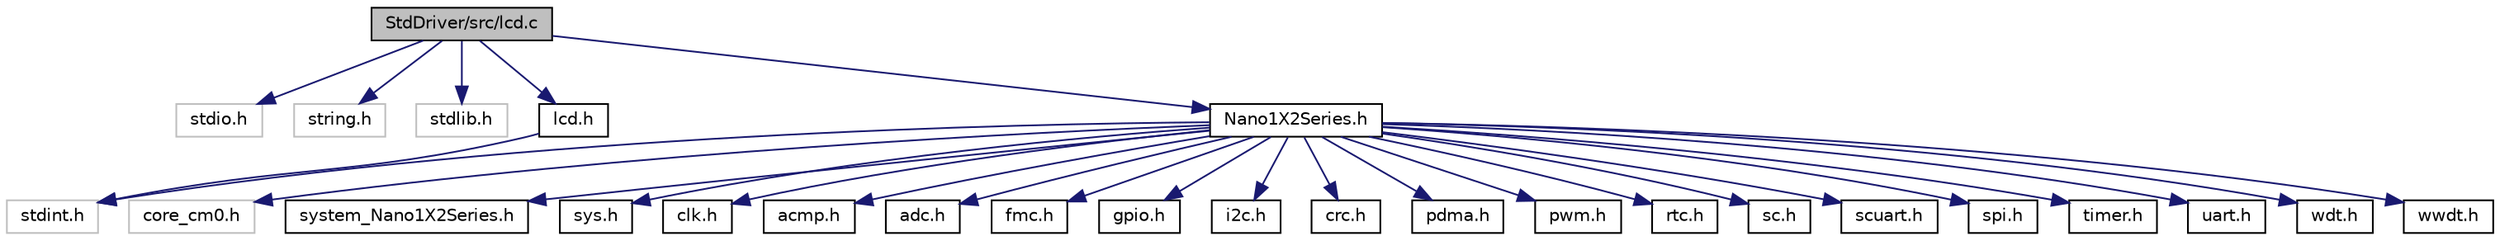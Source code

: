 digraph "StdDriver/src/lcd.c"
{
 // LATEX_PDF_SIZE
  edge [fontname="Helvetica",fontsize="10",labelfontname="Helvetica",labelfontsize="10"];
  node [fontname="Helvetica",fontsize="10",shape=record];
  Node1 [label="StdDriver/src/lcd.c",height=0.2,width=0.4,color="black", fillcolor="grey75", style="filled", fontcolor="black",tooltip="Nano 102/112 series LCD driver source file."];
  Node1 -> Node2 [color="midnightblue",fontsize="10",style="solid",fontname="Helvetica"];
  Node2 [label="stdio.h",height=0.2,width=0.4,color="grey75", fillcolor="white", style="filled",tooltip=" "];
  Node1 -> Node3 [color="midnightblue",fontsize="10",style="solid",fontname="Helvetica"];
  Node3 [label="string.h",height=0.2,width=0.4,color="grey75", fillcolor="white", style="filled",tooltip=" "];
  Node1 -> Node4 [color="midnightblue",fontsize="10",style="solid",fontname="Helvetica"];
  Node4 [label="stdlib.h",height=0.2,width=0.4,color="grey75", fillcolor="white", style="filled",tooltip=" "];
  Node1 -> Node5 [color="midnightblue",fontsize="10",style="solid",fontname="Helvetica"];
  Node5 [label="Nano1X2Series.h",height=0.2,width=0.4,color="black", fillcolor="white", style="filled",URL="$da/d91/_nano1_x2_series_8h.html",tooltip="Nano102/112 peripheral access layer header file. This file contains all the peripheral register's def..."];
  Node5 -> Node6 [color="midnightblue",fontsize="10",style="solid",fontname="Helvetica"];
  Node6 [label="core_cm0.h",height=0.2,width=0.4,color="grey75", fillcolor="white", style="filled",tooltip=" "];
  Node5 -> Node7 [color="midnightblue",fontsize="10",style="solid",fontname="Helvetica"];
  Node7 [label="system_Nano1X2Series.h",height=0.2,width=0.4,color="black", fillcolor="white", style="filled",URL="$d9/dd8/system___nano1_x2_series_8h.html",tooltip="Nano1X2 series system clock definition file."];
  Node5 -> Node8 [color="midnightblue",fontsize="10",style="solid",fontname="Helvetica"];
  Node8 [label="stdint.h",height=0.2,width=0.4,color="grey75", fillcolor="white", style="filled",tooltip=" "];
  Node5 -> Node9 [color="midnightblue",fontsize="10",style="solid",fontname="Helvetica"];
  Node9 [label="sys.h",height=0.2,width=0.4,color="black", fillcolor="white", style="filled",URL="$d9/d87/sys_8h.html",tooltip="Nano102/112 Series system control header file."];
  Node5 -> Node10 [color="midnightblue",fontsize="10",style="solid",fontname="Helvetica"];
  Node10 [label="clk.h",height=0.2,width=0.4,color="black", fillcolor="white", style="filled",URL="$d3/d89/clk_8h.html",tooltip="Nano102/112 series CLK driver header file."];
  Node5 -> Node11 [color="midnightblue",fontsize="10",style="solid",fontname="Helvetica"];
  Node11 [label="acmp.h",height=0.2,width=0.4,color="black", fillcolor="white", style="filled",URL="$dc/d2f/acmp_8h.html",tooltip="Nano102/112 series Analog Comparator(ACMP) driver header file."];
  Node5 -> Node12 [color="midnightblue",fontsize="10",style="solid",fontname="Helvetica"];
  Node12 [label="adc.h",height=0.2,width=0.4,color="black", fillcolor="white", style="filled",URL="$d7/d19/adc_8h.html",tooltip="Nano102/112 series ADC driver header file."];
  Node5 -> Node13 [color="midnightblue",fontsize="10",style="solid",fontname="Helvetica"];
  Node13 [label="fmc.h",height=0.2,width=0.4,color="black", fillcolor="white", style="filled",URL="$dc/d00/fmc_8h.html",tooltip="Nano102/112 Series Flash Memory Controller Driver Header File."];
  Node5 -> Node14 [color="midnightblue",fontsize="10",style="solid",fontname="Helvetica"];
  Node14 [label="gpio.h",height=0.2,width=0.4,color="black", fillcolor="white", style="filled",URL="$d6/d7c/gpio_8h.html",tooltip="Nano102/112 series GPIO driver header file."];
  Node5 -> Node15 [color="midnightblue",fontsize="10",style="solid",fontname="Helvetica"];
  Node15 [label="i2c.h",height=0.2,width=0.4,color="black", fillcolor="white", style="filled",URL="$d5/daf/i2c_8h.html",tooltip="Nano102/112 series I2C driver header file."];
  Node5 -> Node16 [color="midnightblue",fontsize="10",style="solid",fontname="Helvetica"];
  Node16 [label="crc.h",height=0.2,width=0.4,color="black", fillcolor="white", style="filled",URL="$dc/de6/crc_8h.html",tooltip="Nano102/112 series CRC driver header file."];
  Node5 -> Node17 [color="midnightblue",fontsize="10",style="solid",fontname="Helvetica"];
  Node17 [label="pdma.h",height=0.2,width=0.4,color="black", fillcolor="white", style="filled",URL="$d1/d47/pdma_8h.html",tooltip="Nano102/112 series PDMA driver header file."];
  Node5 -> Node18 [color="midnightblue",fontsize="10",style="solid",fontname="Helvetica"];
  Node18 [label="pwm.h",height=0.2,width=0.4,color="black", fillcolor="white", style="filled",URL="$d6/db9/pwm_8h.html",tooltip="Nano102/112 series PWM driver header file."];
  Node5 -> Node19 [color="midnightblue",fontsize="10",style="solid",fontname="Helvetica"];
  Node19 [label="rtc.h",height=0.2,width=0.4,color="black", fillcolor="white", style="filled",URL="$dc/d1b/rtc_8h.html",tooltip="Nano102/112 series RTC driver header file."];
  Node5 -> Node20 [color="midnightblue",fontsize="10",style="solid",fontname="Helvetica"];
  Node20 [label="sc.h",height=0.2,width=0.4,color="black", fillcolor="white", style="filled",URL="$d9/d50/sc_8h.html",tooltip="Nano102/112 series Smartcard (SC) driver header file."];
  Node5 -> Node21 [color="midnightblue",fontsize="10",style="solid",fontname="Helvetica"];
  Node21 [label="scuart.h",height=0.2,width=0.4,color="black", fillcolor="white", style="filled",URL="$dc/d0b/scuart_8h.html",tooltip=" "];
  Node5 -> Node22 [color="midnightblue",fontsize="10",style="solid",fontname="Helvetica"];
  Node22 [label="spi.h",height=0.2,width=0.4,color="black", fillcolor="white", style="filled",URL="$da/d87/spi_8h.html",tooltip="Nano102/112 series SPI driver header file."];
  Node5 -> Node23 [color="midnightblue",fontsize="10",style="solid",fontname="Helvetica"];
  Node23 [label="timer.h",height=0.2,width=0.4,color="black", fillcolor="white", style="filled",URL="$d5/dd0/timer_8h.html",tooltip="Nano102/112 series TIMER driver header file."];
  Node5 -> Node24 [color="midnightblue",fontsize="10",style="solid",fontname="Helvetica"];
  Node24 [label="uart.h",height=0.2,width=0.4,color="black", fillcolor="white", style="filled",URL="$d2/d86/uart_8h.html",tooltip="Nano102/112 Series UART control header file."];
  Node5 -> Node25 [color="midnightblue",fontsize="10",style="solid",fontname="Helvetica"];
  Node25 [label="wdt.h",height=0.2,width=0.4,color="black", fillcolor="white", style="filled",URL="$d0/de2/wdt_8h.html",tooltip="Nano102/112 series WDT driver header file."];
  Node5 -> Node26 [color="midnightblue",fontsize="10",style="solid",fontname="Helvetica"];
  Node26 [label="wwdt.h",height=0.2,width=0.4,color="black", fillcolor="white", style="filled",URL="$dd/d09/wwdt_8h.html",tooltip="Nano102/112 series WWDT driver header file."];
  Node1 -> Node27 [color="midnightblue",fontsize="10",style="solid",fontname="Helvetica"];
  Node27 [label="lcd.h",height=0.2,width=0.4,color="black", fillcolor="white", style="filled",URL="$d2/ded/lcd_8h.html",tooltip="Nano102/112 series LCD driver header file."];
  Node27 -> Node8 [color="midnightblue",fontsize="10",style="solid",fontname="Helvetica"];
}
